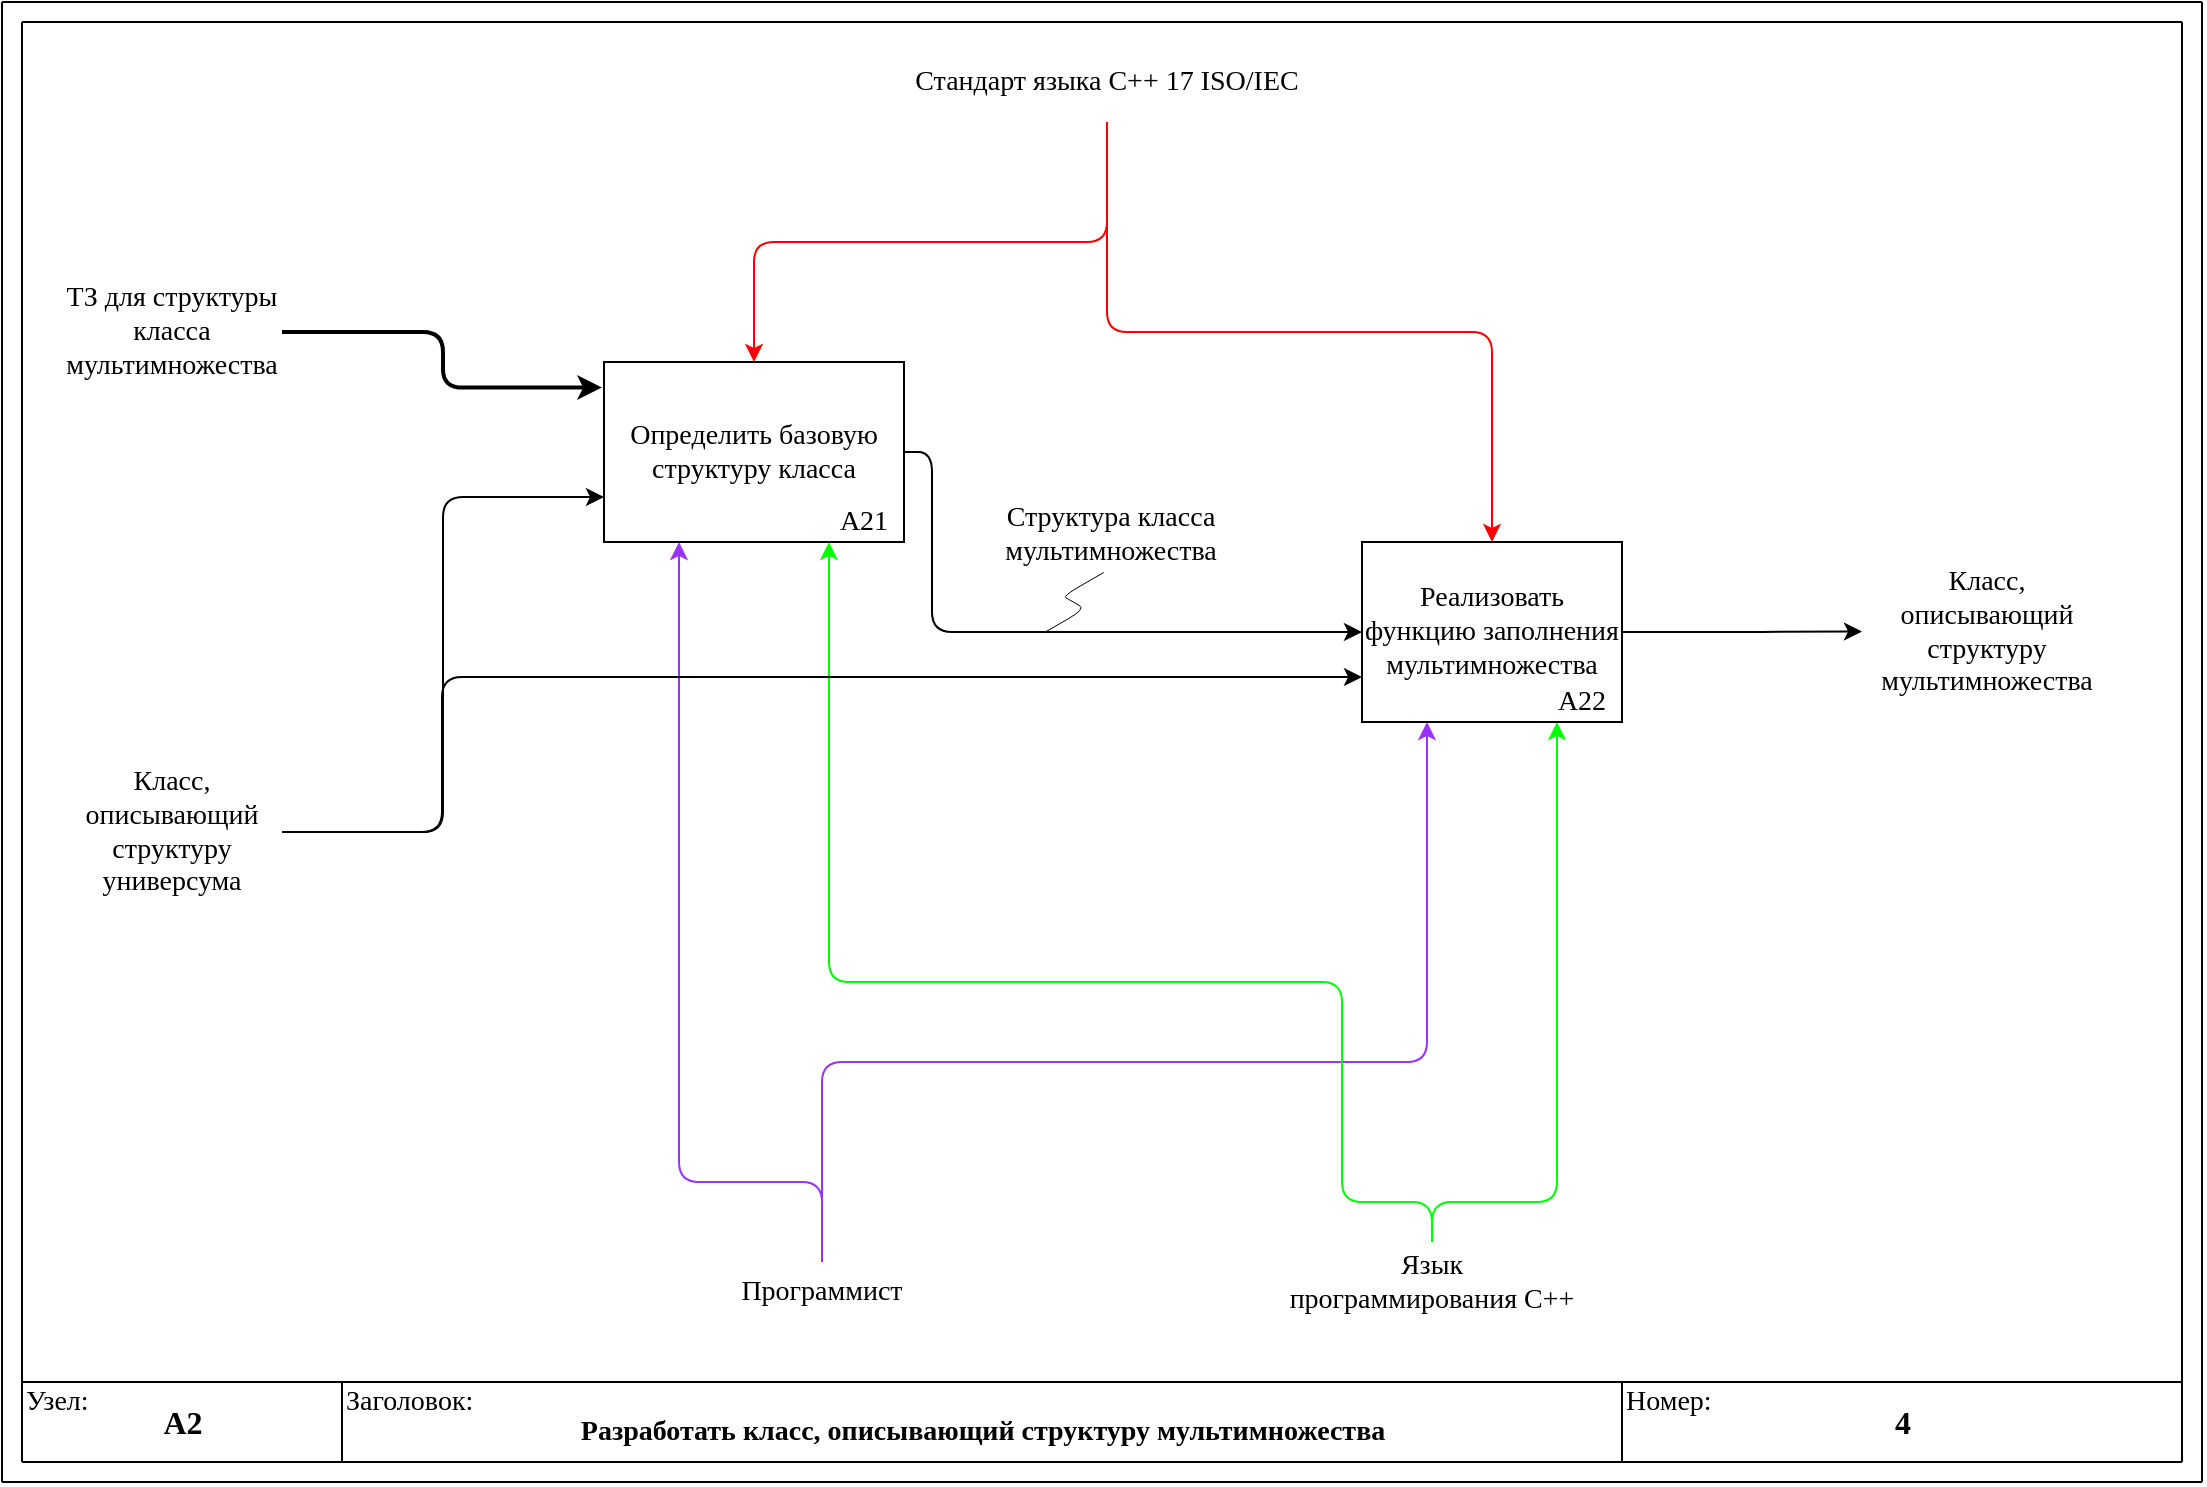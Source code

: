 <mxfile version="25.0.3">
  <diagram name="Page-1" id="-skcOhgaIUTTsAP3ynV0">
    <mxGraphModel dx="1050" dy="567" grid="1" gridSize="10" guides="1" tooltips="1" connect="1" arrows="1" fold="1" page="1" pageScale="1" pageWidth="1654" pageHeight="1169" math="0" shadow="0">
      <root>
        <mxCell id="0" />
        <mxCell id="1" parent="0" />
        <mxCell id="dk2yf-TxN15IphiMM7zw-1" value="" style="endArrow=none;html=1;fontFamily=Times New Roman;" edge="1" parent="1">
          <mxGeometry width="50" height="50" relative="1" as="geometry">
            <mxPoint x="40" y="40" as="sourcePoint" />
            <mxPoint x="40" y="760" as="targetPoint" />
          </mxGeometry>
        </mxCell>
        <mxCell id="dk2yf-TxN15IphiMM7zw-2" value="" style="endArrow=none;html=1;fontFamily=Times New Roman;" edge="1" parent="1">
          <mxGeometry width="50" height="50" relative="1" as="geometry">
            <mxPoint x="1120" y="40" as="sourcePoint" />
            <mxPoint x="1120" y="760" as="targetPoint" />
          </mxGeometry>
        </mxCell>
        <mxCell id="dk2yf-TxN15IphiMM7zw-3" value="" style="endArrow=none;html=1;fontFamily=Times New Roman;" edge="1" parent="1">
          <mxGeometry width="50" height="50" relative="1" as="geometry">
            <mxPoint x="40" y="760" as="sourcePoint" />
            <mxPoint x="1120" y="760" as="targetPoint" />
          </mxGeometry>
        </mxCell>
        <mxCell id="dk2yf-TxN15IphiMM7zw-4" value="" style="endArrow=none;html=1;fontFamily=Times New Roman;" edge="1" parent="1">
          <mxGeometry width="50" height="50" relative="1" as="geometry">
            <mxPoint x="30" y="30" as="sourcePoint" />
            <mxPoint x="30" y="770" as="targetPoint" />
          </mxGeometry>
        </mxCell>
        <mxCell id="dk2yf-TxN15IphiMM7zw-5" value="" style="endArrow=none;html=1;fontFamily=Times New Roman;" edge="1" parent="1">
          <mxGeometry width="50" height="50" relative="1" as="geometry">
            <mxPoint x="1130" y="30" as="sourcePoint" />
            <mxPoint x="1130" y="770" as="targetPoint" />
          </mxGeometry>
        </mxCell>
        <mxCell id="dk2yf-TxN15IphiMM7zw-6" value="" style="endArrow=none;html=1;fontFamily=Times New Roman;" edge="1" parent="1">
          <mxGeometry width="50" height="50" relative="1" as="geometry">
            <mxPoint x="30" y="770" as="sourcePoint" />
            <mxPoint x="1130" y="770" as="targetPoint" />
          </mxGeometry>
        </mxCell>
        <mxCell id="dk2yf-TxN15IphiMM7zw-7" value="" style="endArrow=none;html=1;fontFamily=Times New Roman;" edge="1" parent="1">
          <mxGeometry width="50" height="50" relative="1" as="geometry">
            <mxPoint x="40" y="720" as="sourcePoint" />
            <mxPoint x="1120" y="720" as="targetPoint" />
          </mxGeometry>
        </mxCell>
        <mxCell id="dk2yf-TxN15IphiMM7zw-8" value="" style="endArrow=none;html=1;fontFamily=Times New Roman;" edge="1" parent="1">
          <mxGeometry width="50" height="50" relative="1" as="geometry">
            <mxPoint x="200" y="720" as="sourcePoint" />
            <mxPoint x="200" y="760" as="targetPoint" />
          </mxGeometry>
        </mxCell>
        <mxCell id="dk2yf-TxN15IphiMM7zw-9" value="" style="endArrow=none;html=1;fontFamily=Times New Roman;" edge="1" parent="1">
          <mxGeometry width="50" height="50" relative="1" as="geometry">
            <mxPoint x="840" y="720" as="sourcePoint" />
            <mxPoint x="840" y="760" as="targetPoint" />
          </mxGeometry>
        </mxCell>
        <mxCell id="dk2yf-TxN15IphiMM7zw-10" value="&lt;font style=&quot;font-size: 14px&quot;&gt;Узел:&lt;br&gt;&lt;/font&gt;" style="text;html=1;strokeColor=none;fillColor=none;align=left;verticalAlign=middle;whiteSpace=wrap;rounded=0;fontFamily=Times New Roman;" vertex="1" parent="1">
          <mxGeometry x="40" y="720" width="160" height="20" as="geometry" />
        </mxCell>
        <mxCell id="dk2yf-TxN15IphiMM7zw-11" value="&lt;font style=&quot;font-size: 14px&quot;&gt;Заголовок:&lt;br&gt;&lt;/font&gt;" style="text;html=1;strokeColor=none;fillColor=none;align=left;verticalAlign=middle;whiteSpace=wrap;rounded=0;fontFamily=Times New Roman;" vertex="1" parent="1">
          <mxGeometry x="200" y="720" width="160" height="20" as="geometry" />
        </mxCell>
        <mxCell id="dk2yf-TxN15IphiMM7zw-12" value="&lt;font style=&quot;font-size: 14px&quot;&gt;Номер:&lt;br&gt;&lt;/font&gt;" style="text;html=1;strokeColor=none;fillColor=none;align=left;verticalAlign=middle;whiteSpace=wrap;rounded=0;fontFamily=Times New Roman;" vertex="1" parent="1">
          <mxGeometry x="840" y="720" width="160" height="20" as="geometry" />
        </mxCell>
        <mxCell id="dk2yf-TxN15IphiMM7zw-13" value="&lt;font style=&quot;font-size: 16px&quot;&gt;&lt;b&gt;A2&lt;/b&gt;&lt;/font&gt;" style="text;html=1;align=center;verticalAlign=middle;resizable=0;points=[];autosize=1;fontFamily=Times New Roman;" vertex="1" parent="1">
          <mxGeometry x="100" y="725" width="40" height="30" as="geometry" />
        </mxCell>
        <mxCell id="dk2yf-TxN15IphiMM7zw-14" value="&lt;font style=&quot;font-size: 16px&quot;&gt;&lt;b&gt;4&lt;/b&gt;&lt;/font&gt;" style="text;html=1;align=center;verticalAlign=middle;resizable=0;points=[];autosize=1;fontFamily=Times New Roman;" vertex="1" parent="1">
          <mxGeometry x="965" y="725" width="30" height="30" as="geometry" />
        </mxCell>
        <mxCell id="dk2yf-TxN15IphiMM7zw-15" value="&lt;span style=&quot;font-size: 14px;&quot;&gt;&lt;b&gt;Разработать класс, описывающий структуру мультимножества&lt;/b&gt;&lt;/span&gt;" style="text;html=1;align=center;verticalAlign=middle;resizable=0;points=[];autosize=1;fontFamily=Times New Roman;" vertex="1" parent="1">
          <mxGeometry x="305" y="730" width="430" height="30" as="geometry" />
        </mxCell>
        <mxCell id="dk2yf-TxN15IphiMM7zw-16" style="edgeStyle=orthogonalEdgeStyle;shape=connector;rounded=1;orthogonalLoop=1;jettySize=auto;html=1;exitX=1;exitY=0.5;exitDx=0;exitDy=0;entryX=0;entryY=0.5;entryDx=0;entryDy=0;strokeColor=default;align=center;verticalAlign=middle;fontFamily=Times New Roman;fontSize=11;fontColor=default;labelBackgroundColor=default;endArrow=classic;" edge="1" parent="1" source="dk2yf-TxN15IphiMM7zw-17" target="dk2yf-TxN15IphiMM7zw-39">
          <mxGeometry relative="1" as="geometry">
            <Array as="points">
              <mxPoint x="495" y="255" />
              <mxPoint x="495" y="345" />
            </Array>
          </mxGeometry>
        </mxCell>
        <mxCell id="dk2yf-TxN15IphiMM7zw-17" value="&lt;font style=&quot;font-size: 14px;&quot;&gt;Определить базовую структуру класса&lt;/font&gt;" style="rounded=0;whiteSpace=wrap;html=1;fontFamily=Times New Roman;" vertex="1" parent="1">
          <mxGeometry x="331" y="210" width="150" height="90" as="geometry" />
        </mxCell>
        <mxCell id="dk2yf-TxN15IphiMM7zw-19" value="&lt;span style=&quot;font-size: 14px;&quot;&gt;A21&lt;/span&gt;" style="text;html=1;strokeColor=none;fillColor=none;align=center;verticalAlign=middle;whiteSpace=wrap;rounded=0;fontFamily=Times New Roman;" vertex="1" parent="1">
          <mxGeometry x="441" y="280" width="40" height="20" as="geometry" />
        </mxCell>
        <mxCell id="dk2yf-TxN15IphiMM7zw-85" style="edgeStyle=orthogonalEdgeStyle;shape=connector;rounded=1;orthogonalLoop=1;jettySize=auto;html=1;exitX=0.5;exitY=0;exitDx=0;exitDy=0;entryX=0.25;entryY=1;entryDx=0;entryDy=0;strokeColor=#9933FF;align=center;verticalAlign=middle;fontFamily=Times New Roman;fontSize=11;fontColor=default;labelBackgroundColor=default;endArrow=classic;" edge="1" parent="1" source="dk2yf-TxN15IphiMM7zw-23" target="dk2yf-TxN15IphiMM7zw-17">
          <mxGeometry relative="1" as="geometry">
            <Array as="points">
              <mxPoint x="440" y="620" />
              <mxPoint x="368" y="620" />
            </Array>
          </mxGeometry>
        </mxCell>
        <mxCell id="dk2yf-TxN15IphiMM7zw-87" style="edgeStyle=orthogonalEdgeStyle;shape=connector;rounded=1;orthogonalLoop=1;jettySize=auto;html=1;exitX=0.5;exitY=0;exitDx=0;exitDy=0;entryX=0.25;entryY=1;entryDx=0;entryDy=0;strokeColor=#9933FF;align=center;verticalAlign=middle;fontFamily=Times New Roman;fontSize=11;fontColor=default;labelBackgroundColor=default;endArrow=classic;" edge="1" parent="1" source="dk2yf-TxN15IphiMM7zw-23" target="dk2yf-TxN15IphiMM7zw-39">
          <mxGeometry relative="1" as="geometry">
            <Array as="points">
              <mxPoint x="440" y="560" />
              <mxPoint x="742" y="560" />
            </Array>
          </mxGeometry>
        </mxCell>
        <mxCell id="dk2yf-TxN15IphiMM7zw-23" value="&lt;font style=&quot;font-size: 14px;&quot;&gt;Программист&lt;/font&gt;" style="text;html=1;strokeColor=none;fillColor=none;align=center;verticalAlign=middle;whiteSpace=wrap;rounded=0;fontFamily=Times New Roman;" vertex="1" parent="1">
          <mxGeometry x="390" y="660" width="100" height="30" as="geometry" />
        </mxCell>
        <mxCell id="dk2yf-TxN15IphiMM7zw-86" style="edgeStyle=orthogonalEdgeStyle;shape=connector;rounded=1;orthogonalLoop=1;jettySize=auto;html=1;exitX=0.5;exitY=0;exitDx=0;exitDy=0;entryX=0.75;entryY=1;entryDx=0;entryDy=0;strokeColor=#00FF00;align=center;verticalAlign=middle;fontFamily=Times New Roman;fontSize=11;fontColor=default;labelBackgroundColor=default;endArrow=classic;" edge="1" parent="1" source="dk2yf-TxN15IphiMM7zw-27" target="dk2yf-TxN15IphiMM7zw-17">
          <mxGeometry relative="1" as="geometry">
            <Array as="points">
              <mxPoint x="745" y="630" />
              <mxPoint x="700" y="630" />
              <mxPoint x="700" y="520" />
              <mxPoint x="444" y="520" />
            </Array>
          </mxGeometry>
        </mxCell>
        <mxCell id="dk2yf-TxN15IphiMM7zw-88" style="edgeStyle=orthogonalEdgeStyle;shape=connector;rounded=1;orthogonalLoop=1;jettySize=auto;html=1;exitX=0.5;exitY=0;exitDx=0;exitDy=0;entryX=0.75;entryY=1;entryDx=0;entryDy=0;strokeColor=#00FF00;align=center;verticalAlign=middle;fontFamily=Times New Roman;fontSize=11;fontColor=default;labelBackgroundColor=default;endArrow=classic;" edge="1" parent="1" source="dk2yf-TxN15IphiMM7zw-27" target="dk2yf-TxN15IphiMM7zw-39">
          <mxGeometry relative="1" as="geometry">
            <Array as="points">
              <mxPoint x="745" y="630" />
              <mxPoint x="808" y="630" />
            </Array>
          </mxGeometry>
        </mxCell>
        <mxCell id="dk2yf-TxN15IphiMM7zw-27" value="&lt;font style=&quot;font-size: 14px;&quot;&gt;Язык программирования С++&lt;/font&gt;" style="text;html=1;strokeColor=none;fillColor=none;align=center;verticalAlign=middle;whiteSpace=wrap;rounded=0;fontFamily=Times New Roman;" vertex="1" parent="1">
          <mxGeometry x="670" y="650" width="150" height="40" as="geometry" />
        </mxCell>
        <mxCell id="dk2yf-TxN15IphiMM7zw-29" style="edgeStyle=orthogonalEdgeStyle;shape=connector;rounded=1;orthogonalLoop=1;jettySize=auto;html=1;entryX=0.5;entryY=0;entryDx=0;entryDy=0;strokeColor=#FF0000;align=center;verticalAlign=middle;fontFamily=Times New Roman;fontSize=11;fontColor=default;labelBackgroundColor=default;endArrow=classic;exitX=0.5;exitY=1;exitDx=0;exitDy=0;" edge="1" parent="1" source="dk2yf-TxN15IphiMM7zw-32" target="dk2yf-TxN15IphiMM7zw-39">
          <mxGeometry relative="1" as="geometry">
            <mxPoint x="600" y="130" as="sourcePoint" />
          </mxGeometry>
        </mxCell>
        <mxCell id="dk2yf-TxN15IphiMM7zw-32" value="&lt;font style=&quot;font-size: 14px;&quot;&gt;Стандарт языка C++ 17 ISO/IEC&lt;/font&gt;" style="text;html=1;strokeColor=none;fillColor=none;align=center;verticalAlign=middle;whiteSpace=wrap;rounded=0;fontFamily=Times New Roman;" vertex="1" parent="1">
          <mxGeometry x="440" y="50" width="285" height="40" as="geometry" />
        </mxCell>
        <mxCell id="dk2yf-TxN15IphiMM7zw-36" value="" style="endArrow=none;html=1;rounded=0;fontFamily=Times New Roman;" edge="1" parent="1">
          <mxGeometry width="50" height="50" relative="1" as="geometry">
            <mxPoint x="40" y="40" as="sourcePoint" />
            <mxPoint x="1120" y="40" as="targetPoint" />
          </mxGeometry>
        </mxCell>
        <mxCell id="dk2yf-TxN15IphiMM7zw-37" value="" style="endArrow=none;html=1;rounded=0;fontFamily=Times New Roman;" edge="1" parent="1">
          <mxGeometry width="50" height="50" relative="1" as="geometry">
            <mxPoint x="30" y="30" as="sourcePoint" />
            <mxPoint x="1130" y="30" as="targetPoint" />
          </mxGeometry>
        </mxCell>
        <mxCell id="dk2yf-TxN15IphiMM7zw-89" style="edgeStyle=orthogonalEdgeStyle;shape=connector;rounded=1;orthogonalLoop=1;jettySize=auto;html=1;exitX=1;exitY=0.5;exitDx=0;exitDy=0;strokeColor=default;align=center;verticalAlign=middle;fontFamily=Times New Roman;fontSize=11;fontColor=default;labelBackgroundColor=default;endArrow=classic;" edge="1" parent="1" source="dk2yf-TxN15IphiMM7zw-39">
          <mxGeometry relative="1" as="geometry">
            <mxPoint x="960" y="344.75" as="targetPoint" />
          </mxGeometry>
        </mxCell>
        <mxCell id="dk2yf-TxN15IphiMM7zw-39" value="&lt;font style=&quot;font-size: 14px;&quot;&gt;Реализовать функцию заполнения мультимножества&lt;/font&gt;" style="rounded=0;whiteSpace=wrap;html=1;fontFamily=Times New Roman;" vertex="1" parent="1">
          <mxGeometry x="710" y="300" width="130" height="90" as="geometry" />
        </mxCell>
        <mxCell id="dk2yf-TxN15IphiMM7zw-44" value="" style="endArrow=classic;html=1;rounded=1;strokeColor=#FF0000;align=center;verticalAlign=middle;fontFamily=Times New Roman;fontSize=11;fontColor=default;labelBackgroundColor=default;edgeStyle=orthogonalEdgeStyle;entryX=0.5;entryY=0;entryDx=0;entryDy=0;exitX=0.5;exitY=1;exitDx=0;exitDy=0;" edge="1" parent="1" source="dk2yf-TxN15IphiMM7zw-32" target="dk2yf-TxN15IphiMM7zw-17">
          <mxGeometry width="50" height="50" relative="1" as="geometry">
            <mxPoint x="733.5" y="170" as="sourcePoint" />
            <mxPoint x="721" y="200" as="targetPoint" />
          </mxGeometry>
        </mxCell>
        <mxCell id="dk2yf-TxN15IphiMM7zw-45" value="&lt;font style=&quot;font-size: 14px;&quot;&gt;А22&lt;/font&gt;" style="text;html=1;strokeColor=none;fillColor=none;align=center;verticalAlign=middle;whiteSpace=wrap;rounded=0;fontFamily=Times New Roman;" vertex="1" parent="1">
          <mxGeometry x="800" y="370" width="40" height="20" as="geometry" />
        </mxCell>
        <mxCell id="dk2yf-TxN15IphiMM7zw-64" style="edgeStyle=orthogonalEdgeStyle;shape=connector;rounded=1;orthogonalLoop=1;jettySize=auto;html=1;exitX=1;exitY=0.5;exitDx=0;exitDy=0;entryX=0;entryY=0.75;entryDx=0;entryDy=0;strokeColor=default;align=center;verticalAlign=middle;fontFamily=Times New Roman;fontSize=11;fontColor=default;labelBackgroundColor=default;endArrow=classic;strokeWidth=1;" edge="1" parent="1" source="dk2yf-TxN15IphiMM7zw-65" target="dk2yf-TxN15IphiMM7zw-17">
          <mxGeometry relative="1" as="geometry" />
        </mxCell>
        <mxCell id="dk2yf-TxN15IphiMM7zw-51" value="&lt;font style=&quot;font-size: 14px;&quot;&gt;ТЗ для структуры класса мультимножества&lt;/font&gt;" style="text;html=1;align=center;verticalAlign=middle;whiteSpace=wrap;rounded=0;fontFamily=Times New Roman;fontSize=11;fontColor=default;labelBackgroundColor=none;" vertex="1" parent="1">
          <mxGeometry x="60" y="170" width="110" height="50" as="geometry" />
        </mxCell>
        <mxCell id="dk2yf-TxN15IphiMM7zw-54" value="" style="endArrow=none;html=1;rounded=1;strokeColor=default;align=center;verticalAlign=middle;fontFamily=Times New Roman;fontSize=11;fontColor=default;labelBackgroundColor=default;edgeStyle=isometricEdgeStyle;strokeWidth=0.5;entryX=0.25;entryY=1;entryDx=0;entryDy=0;" edge="1" parent="1">
          <mxGeometry width="50" height="50" relative="1" as="geometry">
            <mxPoint x="551" y="345" as="sourcePoint" />
            <mxPoint x="580.62" y="315" as="targetPoint" />
          </mxGeometry>
        </mxCell>
        <mxCell id="dk2yf-TxN15IphiMM7zw-55" value="&lt;span style=&quot;font-size: 14px;&quot;&gt;Структура класса мультимножества&lt;/span&gt;" style="text;html=1;align=center;verticalAlign=middle;whiteSpace=wrap;rounded=0;fontFamily=Times New Roman;fontSize=11;fontColor=default;labelBackgroundColor=none;" vertex="1" parent="1">
          <mxGeometry x="530" y="271" width="109" height="50" as="geometry" />
        </mxCell>
        <mxCell id="dk2yf-TxN15IphiMM7zw-91" style="edgeStyle=orthogonalEdgeStyle;shape=connector;rounded=1;orthogonalLoop=1;jettySize=auto;html=1;exitX=1;exitY=0.5;exitDx=0;exitDy=0;entryX=0;entryY=0.75;entryDx=0;entryDy=0;strokeColor=default;align=center;verticalAlign=middle;fontFamily=Times New Roman;fontSize=11;fontColor=default;labelBackgroundColor=default;endArrow=classic;" edge="1" parent="1" source="dk2yf-TxN15IphiMM7zw-65" target="dk2yf-TxN15IphiMM7zw-39">
          <mxGeometry relative="1" as="geometry">
            <Array as="points">
              <mxPoint x="250" y="445" />
              <mxPoint x="250" y="368" />
            </Array>
          </mxGeometry>
        </mxCell>
        <mxCell id="dk2yf-TxN15IphiMM7zw-65" value="&lt;font style=&quot;font-size: 14px;&quot;&gt;Класс, описывающий структуру универсума&lt;/font&gt;" style="text;html=1;align=center;verticalAlign=middle;whiteSpace=wrap;rounded=0;fontFamily=Times New Roman;fontSize=11;fontColor=default;labelBackgroundColor=none;" vertex="1" parent="1">
          <mxGeometry x="60" y="420" width="110" height="50" as="geometry" />
        </mxCell>
        <mxCell id="dk2yf-TxN15IphiMM7zw-68" style="edgeStyle=orthogonalEdgeStyle;shape=connector;rounded=1;orthogonalLoop=1;jettySize=auto;html=1;exitX=1;exitY=0.5;exitDx=0;exitDy=0;entryX=-0.007;entryY=0.142;entryDx=0;entryDy=0;entryPerimeter=0;strokeColor=default;align=center;verticalAlign=middle;fontFamily=Times New Roman;fontSize=11;fontColor=default;labelBackgroundColor=default;endArrow=classic;strokeWidth=2;" edge="1" parent="1" source="dk2yf-TxN15IphiMM7zw-51" target="dk2yf-TxN15IphiMM7zw-17">
          <mxGeometry relative="1" as="geometry" />
        </mxCell>
        <mxCell id="dk2yf-TxN15IphiMM7zw-90" value="&lt;span style=&quot;font-size: 14px;&quot;&gt;Класс, описывающий структуру мультимножества&lt;/span&gt;" style="text;html=1;align=center;verticalAlign=middle;whiteSpace=wrap;rounded=0;fontFamily=Times New Roman;fontSize=11;fontColor=default;labelBackgroundColor=none;" vertex="1" parent="1">
          <mxGeometry x="965" y="310" width="115" height="70" as="geometry" />
        </mxCell>
      </root>
    </mxGraphModel>
  </diagram>
</mxfile>
